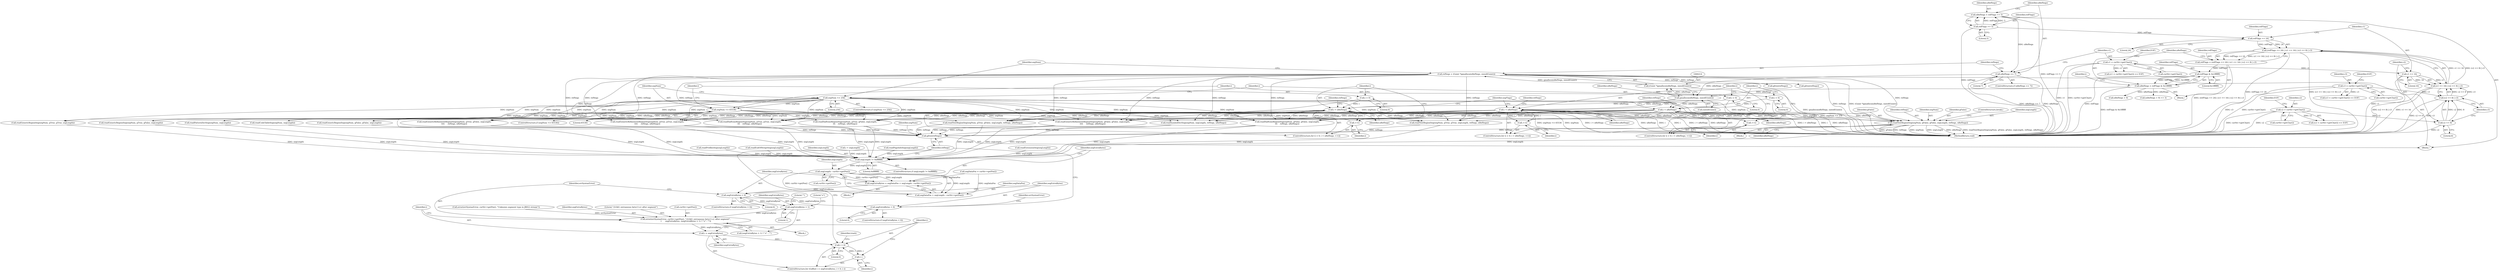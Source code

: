 digraph "0_poppler_58e04a08afee39370283c494ee2e4e392fd3b684@API" {
"1000360" [label="(Call,readTextRegionSeg(segNum, gFalse, gFalse, segLength, refSegs, nRefSegs))"];
"1000220" [label="(Call,segNum <= 256)"];
"1000245" [label="(Call,segNum <= 65536)"];
"1000211" [label="(Call,refSegs = (Guint *)gmallocn(nRefSegs, sizeof(Guint)))"];
"1000213" [label="(Call,(Guint *)gmallocn(nRefSegs, sizeof(Guint)))"];
"1000215" [label="(Call,gmallocn(nRefSegs, sizeof(Guint)))"];
"1000145" [label="(Call,nRefSegs == 7)"];
"1000139" [label="(Call,nRefSegs = refFlags >> 5)"];
"1000141" [label="(Call,refFlags >> 5)"];
"1000184" [label="(Call,nRefSegs = refFlags & 0x1fffffff)"];
"1000186" [label="(Call,refFlags & 0x1fffffff)"];
"1000169" [label="(Call,refFlags = (refFlags << 24) | (c1 << 16) | (c2 << 8) | c3)"];
"1000171" [label="(Call,(refFlags << 24) | (c1 << 16) | (c2 << 8) | c3)"];
"1000172" [label="(Call,refFlags << 24)"];
"1000175" [label="(Call,(c1 << 16) | (c2 << 8) | c3)"];
"1000176" [label="(Call,c1 << 16)"];
"1000152" [label="(Call,c1 = curStr->getChar())"];
"1000179" [label="(Call,(c2 << 8) | c3)"];
"1000180" [label="(Call,c2 << 8)"];
"1000158" [label="(Call,c2 = curStr->getChar())"];
"1000163" [label="(Call,c3 = curStr->getChar())"];
"1000253" [label="(Call,i < nRefSegs)"];
"1000250" [label="(Call,i = 0)"];
"1000256" [label="(Call,++i)"];
"1000274" [label="(Call,i < nRefSegs)"];
"1000277" [label="(Call,++i)"];
"1000271" [label="(Call,i = 0)"];
"1000228" [label="(Call,i < nRefSegs)"];
"1000225" [label="(Call,i = 0)"];
"1000231" [label="(Call,++i)"];
"1000512" [label="(Call,segLength != 0xffffffff)"];
"1000521" [label="(Call,segLength - curStr->getPos())"];
"1000517" [label="(Call,segExtraBytes = segDataPos + segLength - curStr->getPos())"];
"1000525" [label="(Call,segExtraBytes > 0)"];
"1000535" [label="(Call,segExtraBytes > 1)"];
"1000529" [label="(Call,error(errSyntaxError, curStr->getPos(), \"{0:lld} extraneous byte{1:s} after segment\",\n \t      segExtraBytes, (segExtraBytes > 1) ? \"s\" : \"\"))"];
"1000543" [label="(Call,i = segExtraBytes)"];
"1000546" [label="(Call,i > 0)"];
"1000549" [label="(Call,i--)"];
"1000557" [label="(Call,segExtraBytes < 0)"];
"1000519" [label="(Call,segDataPos + segLength - curStr->getPos())"];
"1000565" [label="(Call,gfree(refSegs))"];
"1000351" [label="(Call,readSymbolDictSeg(segNum, segLength, refSegs, nRefSegs))"];
"1000227" [label="(Literal,0)"];
"1000419" [label="(Call,readGenericRegionSeg(segNum, gFalse, gFalse, segLength))"];
"1000433" [label="(Call,readGenericRegionSeg(segNum, gTrue, gTrue, segLength))"];
"1000171" [label="(Call,(refFlags << 24) | (c1 << 16) | (c2 << 8) | c3)"];
"1000141" [label="(Call,refFlags >> 5)"];
"1000365" [label="(Identifier,refSegs)"];
"1000160" [label="(Call,curStr->getChar())"];
"1000162" [label="(Call,(c3 = curStr->getChar()) == EOF)"];
"1000387" [label="(Call,readPatternDictSeg(segNum, segLength))"];
"1000401" [label="(Call,readHalftoneRegionSeg(segNum, gTrue, gFalse, segLength,\n\t\t\t    refSegs, nRefSegs))"];
"1000277" [label="(Call,++i)"];
"1000184" [label="(Call,nRefSegs = refFlags & 0x1fffffff)"];
"1000165" [label="(Call,curStr->getChar())"];
"1000518" [label="(Identifier,segExtraBytes)"];
"1000550" [label="(Identifier,i)"];
"1000440" [label="(Call,readGenericRefinementRegionSeg(segNum, gFalse, gFalse, segLength,\n\t\t\t\t     refSegs, nRefSegs))"];
"1000152" [label="(Call,c1 = curStr->getChar())"];
"1000254" [label="(Identifier,i)"];
"1000532" [label="(Literal,\"{0:lld} extraneous byte{1:s} after segment\")"];
"1000479" [label="(Call,readCodeTableSeg(segNum, segLength))"];
"1000212" [label="(Identifier,refSegs)"];
"1000157" [label="(Call,(c2 = curStr->getChar()) == EOF)"];
"1000537" [label="(Literal,1)"];
"1000541" [label="(ControlStructure,for (Goffset i = segExtraBytes; i > 0; i--))"];
"1000139" [label="(Call,nRefSegs = refFlags >> 5)"];
"1000566" [label="(Identifier,refSegs)"];
"1000159" [label="(Identifier,c2)"];
"1000272" [label="(Identifier,i)"];
"1000255" [label="(Identifier,nRefSegs)"];
"1000186" [label="(Call,refFlags & 0x1fffffff)"];
"1000528" [label="(Block,)"];
"1000531" [label="(Call,curStr->getPos())"];
"1000523" [label="(Call,curStr->getPos())"];
"1000188" [label="(Literal,0x1fffffff)"];
"1000221" [label="(Identifier,segNum)"];
"1000187" [label="(Identifier,refFlags)"];
"1000183" [label="(Identifier,c3)"];
"1000517" [label="(Call,segExtraBytes = segDataPos + segLength - curStr->getPos())"];
"1000545" [label="(Identifier,segExtraBytes)"];
"1000225" [label="(Call,i = 0)"];
"1000538" [label="(Literal,\"s\")"];
"1000475" [label="(Call,readProfilesSeg(segLength))"];
"1000471" [label="(Call,readEndOfStripeSeg(segLength))"];
"1000527" [label="(Literal,0)"];
"1000140" [label="(Identifier,nRefSegs)"];
"1000172" [label="(Call,refFlags << 24)"];
"1000154" [label="(Call,curStr->getChar())"];
"1000215" [label="(Call,gmallocn(nRefSegs, sizeof(Guint)))"];
"1000556" [label="(ControlStructure,if (segExtraBytes < 0))"];
"1000244" [label="(ControlStructure,if (segNum <= 65536))"];
"1000251" [label="(Identifier,i)"];
"1000573" [label="(Call,gfree(refSegs))"];
"1000181" [label="(Identifier,c2)"];
"1000217" [label="(Call,sizeof(Guint))"];
"1000274" [label="(Call,i < nRefSegs)"];
"1000174" [label="(Literal,24)"];
"1000361" [label="(Identifier,segNum)"];
"1000176" [label="(Call,c1 << 16)"];
"1000362" [label="(Identifier,gFalse)"];
"1000147" [label="(Literal,7)"];
"1000146" [label="(Identifier,nRefSegs)"];
"1000273" [label="(Literal,0)"];
"1000536" [label="(Identifier,segExtraBytes)"];
"1000213" [label="(Call,(Guint *)gmallocn(nRefSegs, sizeof(Guint)))"];
"1000449" [label="(Call,readGenericRefinementRegionSeg(segNum, gTrue, gFalse, segLength,\n\t\t\t\t     refSegs, nRefSegs))"];
"1000525" [label="(Call,segExtraBytes > 0)"];
"1000224" [label="(ControlStructure,for (i = 0; i < nRefSegs; ++i))"];
"1000543" [label="(Call,i = segExtraBytes)"];
"1000175" [label="(Call,(c1 << 16) | (c2 << 8) | c3)"];
"1000513" [label="(Identifier,segLength)"];
"1000178" [label="(Literal,16)"];
"1000548" [label="(Literal,0)"];
"1000529" [label="(Call,error(errSyntaxError, curStr->getPos(), \"{0:lld} extraneous byte{1:s} after segment\",\n \t      segExtraBytes, (segExtraBytes > 1) ? \"s\" : \"\"))"];
"1000228" [label="(Call,i < nRefSegs)"];
"1000270" [label="(ControlStructure,for (i = 0; i < nRefSegs; ++i))"];
"1000275" [label="(Identifier,i)"];
"1000544" [label="(Identifier,i)"];
"1000535" [label="(Call,segExtraBytes > 1)"];
"1000367" [label="(ControlStructure,break;)"];
"1000170" [label="(Identifier,refFlags)"];
"1000161" [label="(Identifier,EOF)"];
"1000143" [label="(Literal,5)"];
"1000360" [label="(Call,readTextRegionSeg(segNum, gFalse, gFalse, segLength, refSegs, nRefSegs))"];
"1000521" [label="(Call,segLength - curStr->getPos())"];
"1000526" [label="(Identifier,segExtraBytes)"];
"1000166" [label="(Identifier,EOF)"];
"1000496" [label="(Call,i < segLength)"];
"1000520" [label="(Identifier,segDataPos)"];
"1000546" [label="(Call,i > 0)"];
"1000522" [label="(Identifier,segLength)"];
"1000173" [label="(Identifier,refFlags)"];
"1000222" [label="(Literal,256)"];
"1000511" [label="(ControlStructure,if (segLength != 0xffffffff))"];
"1000169" [label="(Call,refFlags = (refFlags << 24) | (c1 << 16) | (c2 << 8) | c3)"];
"1000515" [label="(Block,)"];
"1000558" [label="(Identifier,segExtraBytes)"];
"1000196" [label="(Call,nRefSegs + 9)"];
"1000514" [label="(Literal,0xffffffff)"];
"1000559" [label="(Literal,0)"];
"1000144" [label="(ControlStructure,if (nRefSegs == 7))"];
"1000488" [label="(Call,error(errSyntaxError, curStr->getPos(), \"Unknown segment type in JBIG2 stream\"))"];
"1000347" [label="(Block,)"];
"1000554" [label="(Identifier,trash)"];
"1000458" [label="(Call,readGenericRefinementRegionSeg(segNum, gTrue, gTrue, segLength,\n\t\t\t\t     refSegs, nRefSegs))"];
"1000580" [label="(MethodReturn,void)"];
"1000252" [label="(Literal,0)"];
"1000151" [label="(Call,(c1 = curStr->getChar()) == EOF)"];
"1000153" [label="(Identifier,c1)"];
"1000219" [label="(ControlStructure,if (segNum <= 256))"];
"1000164" [label="(Identifier,c3)"];
"1000364" [label="(Identifier,segLength)"];
"1000229" [label="(Identifier,i)"];
"1000177" [label="(Identifier,c1)"];
"1000195" [label="(Call,(nRefSegs + 9) >> 3)"];
"1000231" [label="(Call,++i)"];
"1000512" [label="(Call,segLength != 0xffffffff)"];
"1000182" [label="(Literal,8)"];
"1000257" [label="(Identifier,i)"];
"1000557" [label="(Call,segExtraBytes < 0)"];
"1000245" [label="(Call,segNum <= 65536)"];
"1000533" [label="(Identifier,segExtraBytes)"];
"1000249" [label="(ControlStructure,for (i = 0; i < nRefSegs; ++i))"];
"1000363" [label="(Identifier,gFalse)"];
"1000562" [label="(Identifier,errSyntaxError)"];
"1000148" [label="(Block,)"];
"1000278" [label="(Identifier,i)"];
"1000549" [label="(Call,i--)"];
"1000179" [label="(Call,(c2 << 8) | c3)"];
"1000524" [label="(ControlStructure,if (segExtraBytes > 0))"];
"1000256" [label="(Call,++i)"];
"1000271" [label="(Call,i = 0)"];
"1000226" [label="(Identifier,i)"];
"1000246" [label="(Identifier,segNum)"];
"1000145" [label="(Call,nRefSegs == 7)"];
"1000530" [label="(Identifier,errSyntaxError)"];
"1000142" [label="(Identifier,refFlags)"];
"1000369" [label="(Call,readTextRegionSeg(segNum, gTrue, gFalse, segLength, refSegs, nRefSegs))"];
"1000285" [label="(Identifier,refSegs)"];
"1000185" [label="(Identifier,nRefSegs)"];
"1000539" [label="(Literal,\"\")"];
"1000250" [label="(Call,i = 0)"];
"1000211" [label="(Call,refSegs = (Guint *)gmallocn(nRefSegs, sizeof(Guint)))"];
"1000467" [label="(Call,readPageInfoSeg(segLength))"];
"1000253" [label="(Call,i < nRefSegs)"];
"1000291" [label="(Identifier,segFlags)"];
"1000519" [label="(Call,segDataPos + segLength - curStr->getPos())"];
"1000317" [label="(Call,segDataPos = curStr->getPos())"];
"1000180" [label="(Call,c2 << 8)"];
"1000276" [label="(Identifier,nRefSegs)"];
"1000232" [label="(Identifier,i)"];
"1000118" [label="(Identifier,segNum)"];
"1000119" [label="(Block,)"];
"1000392" [label="(Call,readHalftoneRegionSeg(segNum, gFalse, gFalse, segLength,\n\t\t\t    refSegs, nRefSegs))"];
"1000410" [label="(Call,readHalftoneRegionSeg(segNum, gTrue, gTrue, segLength,\n\t\t\t    refSegs, nRefSegs))"];
"1000216" [label="(Identifier,nRefSegs)"];
"1000163" [label="(Call,c3 = curStr->getChar())"];
"1000264" [label="(Identifier,refSegs)"];
"1000565" [label="(Call,gfree(refSegs))"];
"1000191" [label="(Identifier,i)"];
"1000534" [label="(Call,(segExtraBytes > 1) ? \"s\" : \"\")"];
"1000378" [label="(Call,readTextRegionSeg(segNum, gTrue, gTrue, segLength, refSegs, nRefSegs))"];
"1000484" [label="(Call,readExtensionSeg(segLength))"];
"1000247" [label="(Literal,65536)"];
"1000547" [label="(Identifier,i)"];
"1000155" [label="(Identifier,EOF)"];
"1000426" [label="(Call,readGenericRegionSeg(segNum, gTrue, gFalse, segLength))"];
"1000220" [label="(Call,segNum <= 256)"];
"1000158" [label="(Call,c2 = curStr->getChar())"];
"1000230" [label="(Identifier,nRefSegs)"];
"1000366" [label="(Identifier,nRefSegs)"];
"1000239" [label="(Identifier,refSegs)"];
"1000569" [label="(Call,gfree(refSegs))"];
"1000360" -> "1000347"  [label="AST: "];
"1000360" -> "1000366"  [label="CFG: "];
"1000361" -> "1000360"  [label="AST: "];
"1000362" -> "1000360"  [label="AST: "];
"1000363" -> "1000360"  [label="AST: "];
"1000364" -> "1000360"  [label="AST: "];
"1000365" -> "1000360"  [label="AST: "];
"1000366" -> "1000360"  [label="AST: "];
"1000367" -> "1000360"  [label="CFG: "];
"1000360" -> "1000580"  [label="DDG: refSegs"];
"1000360" -> "1000580"  [label="DDG: segNum"];
"1000360" -> "1000580"  [label="DDG: segLength"];
"1000360" -> "1000580"  [label="DDG: nRefSegs"];
"1000360" -> "1000580"  [label="DDG: readTextRegionSeg(segNum, gFalse, gFalse, segLength, refSegs, nRefSegs)"];
"1000360" -> "1000580"  [label="DDG: gFalse"];
"1000220" -> "1000360"  [label="DDG: segNum"];
"1000245" -> "1000360"  [label="DDG: segNum"];
"1000211" -> "1000360"  [label="DDG: refSegs"];
"1000253" -> "1000360"  [label="DDG: nRefSegs"];
"1000274" -> "1000360"  [label="DDG: nRefSegs"];
"1000228" -> "1000360"  [label="DDG: nRefSegs"];
"1000360" -> "1000512"  [label="DDG: segLength"];
"1000360" -> "1000565"  [label="DDG: refSegs"];
"1000220" -> "1000219"  [label="AST: "];
"1000220" -> "1000222"  [label="CFG: "];
"1000221" -> "1000220"  [label="AST: "];
"1000222" -> "1000220"  [label="AST: "];
"1000226" -> "1000220"  [label="CFG: "];
"1000246" -> "1000220"  [label="CFG: "];
"1000220" -> "1000580"  [label="DDG: segNum"];
"1000220" -> "1000580"  [label="DDG: segNum <= 256"];
"1000220" -> "1000245"  [label="DDG: segNum"];
"1000220" -> "1000351"  [label="DDG: segNum"];
"1000220" -> "1000369"  [label="DDG: segNum"];
"1000220" -> "1000378"  [label="DDG: segNum"];
"1000220" -> "1000387"  [label="DDG: segNum"];
"1000220" -> "1000392"  [label="DDG: segNum"];
"1000220" -> "1000401"  [label="DDG: segNum"];
"1000220" -> "1000410"  [label="DDG: segNum"];
"1000220" -> "1000419"  [label="DDG: segNum"];
"1000220" -> "1000426"  [label="DDG: segNum"];
"1000220" -> "1000433"  [label="DDG: segNum"];
"1000220" -> "1000440"  [label="DDG: segNum"];
"1000220" -> "1000449"  [label="DDG: segNum"];
"1000220" -> "1000458"  [label="DDG: segNum"];
"1000220" -> "1000479"  [label="DDG: segNum"];
"1000245" -> "1000244"  [label="AST: "];
"1000245" -> "1000247"  [label="CFG: "];
"1000246" -> "1000245"  [label="AST: "];
"1000247" -> "1000245"  [label="AST: "];
"1000251" -> "1000245"  [label="CFG: "];
"1000272" -> "1000245"  [label="CFG: "];
"1000245" -> "1000580"  [label="DDG: segNum <= 65536"];
"1000245" -> "1000580"  [label="DDG: segNum"];
"1000245" -> "1000351"  [label="DDG: segNum"];
"1000245" -> "1000369"  [label="DDG: segNum"];
"1000245" -> "1000378"  [label="DDG: segNum"];
"1000245" -> "1000387"  [label="DDG: segNum"];
"1000245" -> "1000392"  [label="DDG: segNum"];
"1000245" -> "1000401"  [label="DDG: segNum"];
"1000245" -> "1000410"  [label="DDG: segNum"];
"1000245" -> "1000419"  [label="DDG: segNum"];
"1000245" -> "1000426"  [label="DDG: segNum"];
"1000245" -> "1000433"  [label="DDG: segNum"];
"1000245" -> "1000440"  [label="DDG: segNum"];
"1000245" -> "1000449"  [label="DDG: segNum"];
"1000245" -> "1000458"  [label="DDG: segNum"];
"1000245" -> "1000479"  [label="DDG: segNum"];
"1000211" -> "1000119"  [label="AST: "];
"1000211" -> "1000213"  [label="CFG: "];
"1000212" -> "1000211"  [label="AST: "];
"1000213" -> "1000211"  [label="AST: "];
"1000221" -> "1000211"  [label="CFG: "];
"1000211" -> "1000580"  [label="DDG: refSegs"];
"1000211" -> "1000580"  [label="DDG: (Guint *)gmallocn(nRefSegs, sizeof(Guint))"];
"1000213" -> "1000211"  [label="DDG: gmallocn(nRefSegs, sizeof(Guint))"];
"1000211" -> "1000351"  [label="DDG: refSegs"];
"1000211" -> "1000369"  [label="DDG: refSegs"];
"1000211" -> "1000378"  [label="DDG: refSegs"];
"1000211" -> "1000392"  [label="DDG: refSegs"];
"1000211" -> "1000401"  [label="DDG: refSegs"];
"1000211" -> "1000410"  [label="DDG: refSegs"];
"1000211" -> "1000440"  [label="DDG: refSegs"];
"1000211" -> "1000449"  [label="DDG: refSegs"];
"1000211" -> "1000458"  [label="DDG: refSegs"];
"1000211" -> "1000565"  [label="DDG: refSegs"];
"1000211" -> "1000569"  [label="DDG: refSegs"];
"1000211" -> "1000573"  [label="DDG: refSegs"];
"1000213" -> "1000215"  [label="CFG: "];
"1000214" -> "1000213"  [label="AST: "];
"1000215" -> "1000213"  [label="AST: "];
"1000213" -> "1000580"  [label="DDG: gmallocn(nRefSegs, sizeof(Guint))"];
"1000215" -> "1000213"  [label="DDG: nRefSegs"];
"1000215" -> "1000217"  [label="CFG: "];
"1000216" -> "1000215"  [label="AST: "];
"1000217" -> "1000215"  [label="AST: "];
"1000145" -> "1000215"  [label="DDG: nRefSegs"];
"1000184" -> "1000215"  [label="DDG: nRefSegs"];
"1000215" -> "1000228"  [label="DDG: nRefSegs"];
"1000215" -> "1000253"  [label="DDG: nRefSegs"];
"1000215" -> "1000274"  [label="DDG: nRefSegs"];
"1000145" -> "1000144"  [label="AST: "];
"1000145" -> "1000147"  [label="CFG: "];
"1000146" -> "1000145"  [label="AST: "];
"1000147" -> "1000145"  [label="AST: "];
"1000153" -> "1000145"  [label="CFG: "];
"1000212" -> "1000145"  [label="CFG: "];
"1000145" -> "1000580"  [label="DDG: nRefSegs == 7"];
"1000145" -> "1000580"  [label="DDG: nRefSegs"];
"1000139" -> "1000145"  [label="DDG: nRefSegs"];
"1000139" -> "1000119"  [label="AST: "];
"1000139" -> "1000141"  [label="CFG: "];
"1000140" -> "1000139"  [label="AST: "];
"1000141" -> "1000139"  [label="AST: "];
"1000146" -> "1000139"  [label="CFG: "];
"1000139" -> "1000580"  [label="DDG: refFlags >> 5"];
"1000141" -> "1000139"  [label="DDG: refFlags"];
"1000141" -> "1000139"  [label="DDG: 5"];
"1000141" -> "1000143"  [label="CFG: "];
"1000142" -> "1000141"  [label="AST: "];
"1000143" -> "1000141"  [label="AST: "];
"1000141" -> "1000580"  [label="DDG: refFlags"];
"1000141" -> "1000172"  [label="DDG: refFlags"];
"1000184" -> "1000148"  [label="AST: "];
"1000184" -> "1000186"  [label="CFG: "];
"1000185" -> "1000184"  [label="AST: "];
"1000186" -> "1000184"  [label="AST: "];
"1000191" -> "1000184"  [label="CFG: "];
"1000184" -> "1000580"  [label="DDG: refFlags & 0x1fffffff"];
"1000186" -> "1000184"  [label="DDG: refFlags"];
"1000186" -> "1000184"  [label="DDG: 0x1fffffff"];
"1000184" -> "1000195"  [label="DDG: nRefSegs"];
"1000184" -> "1000196"  [label="DDG: nRefSegs"];
"1000186" -> "1000188"  [label="CFG: "];
"1000187" -> "1000186"  [label="AST: "];
"1000188" -> "1000186"  [label="AST: "];
"1000186" -> "1000580"  [label="DDG: refFlags"];
"1000169" -> "1000186"  [label="DDG: refFlags"];
"1000169" -> "1000148"  [label="AST: "];
"1000169" -> "1000171"  [label="CFG: "];
"1000170" -> "1000169"  [label="AST: "];
"1000171" -> "1000169"  [label="AST: "];
"1000185" -> "1000169"  [label="CFG: "];
"1000169" -> "1000580"  [label="DDG: (refFlags << 24) | (c1 << 16) | (c2 << 8) | c3"];
"1000171" -> "1000169"  [label="DDG: refFlags << 24"];
"1000171" -> "1000169"  [label="DDG: (c1 << 16) | (c2 << 8) | c3"];
"1000171" -> "1000175"  [label="CFG: "];
"1000172" -> "1000171"  [label="AST: "];
"1000175" -> "1000171"  [label="AST: "];
"1000171" -> "1000580"  [label="DDG: refFlags << 24"];
"1000171" -> "1000580"  [label="DDG: (c1 << 16) | (c2 << 8) | c3"];
"1000172" -> "1000171"  [label="DDG: refFlags"];
"1000172" -> "1000171"  [label="DDG: 24"];
"1000175" -> "1000171"  [label="DDG: c1 << 16"];
"1000175" -> "1000171"  [label="DDG: (c2 << 8) | c3"];
"1000172" -> "1000174"  [label="CFG: "];
"1000173" -> "1000172"  [label="AST: "];
"1000174" -> "1000172"  [label="AST: "];
"1000177" -> "1000172"  [label="CFG: "];
"1000175" -> "1000179"  [label="CFG: "];
"1000176" -> "1000175"  [label="AST: "];
"1000179" -> "1000175"  [label="AST: "];
"1000175" -> "1000580"  [label="DDG: (c2 << 8) | c3"];
"1000175" -> "1000580"  [label="DDG: c1 << 16"];
"1000176" -> "1000175"  [label="DDG: c1"];
"1000176" -> "1000175"  [label="DDG: 16"];
"1000179" -> "1000175"  [label="DDG: c2 << 8"];
"1000179" -> "1000175"  [label="DDG: c3"];
"1000176" -> "1000178"  [label="CFG: "];
"1000177" -> "1000176"  [label="AST: "];
"1000178" -> "1000176"  [label="AST: "];
"1000181" -> "1000176"  [label="CFG: "];
"1000176" -> "1000580"  [label="DDG: c1"];
"1000152" -> "1000176"  [label="DDG: c1"];
"1000152" -> "1000151"  [label="AST: "];
"1000152" -> "1000154"  [label="CFG: "];
"1000153" -> "1000152"  [label="AST: "];
"1000154" -> "1000152"  [label="AST: "];
"1000155" -> "1000152"  [label="CFG: "];
"1000152" -> "1000580"  [label="DDG: c1"];
"1000152" -> "1000580"  [label="DDG: curStr->getChar()"];
"1000152" -> "1000151"  [label="DDG: c1"];
"1000179" -> "1000183"  [label="CFG: "];
"1000180" -> "1000179"  [label="AST: "];
"1000183" -> "1000179"  [label="AST: "];
"1000179" -> "1000580"  [label="DDG: c2 << 8"];
"1000179" -> "1000580"  [label="DDG: c3"];
"1000180" -> "1000179"  [label="DDG: c2"];
"1000180" -> "1000179"  [label="DDG: 8"];
"1000163" -> "1000179"  [label="DDG: c3"];
"1000180" -> "1000182"  [label="CFG: "];
"1000181" -> "1000180"  [label="AST: "];
"1000182" -> "1000180"  [label="AST: "];
"1000183" -> "1000180"  [label="CFG: "];
"1000180" -> "1000580"  [label="DDG: c2"];
"1000158" -> "1000180"  [label="DDG: c2"];
"1000158" -> "1000157"  [label="AST: "];
"1000158" -> "1000160"  [label="CFG: "];
"1000159" -> "1000158"  [label="AST: "];
"1000160" -> "1000158"  [label="AST: "];
"1000161" -> "1000158"  [label="CFG: "];
"1000158" -> "1000580"  [label="DDG: c2"];
"1000158" -> "1000580"  [label="DDG: curStr->getChar()"];
"1000158" -> "1000157"  [label="DDG: c2"];
"1000163" -> "1000162"  [label="AST: "];
"1000163" -> "1000165"  [label="CFG: "];
"1000164" -> "1000163"  [label="AST: "];
"1000165" -> "1000163"  [label="AST: "];
"1000166" -> "1000163"  [label="CFG: "];
"1000163" -> "1000580"  [label="DDG: c3"];
"1000163" -> "1000580"  [label="DDG: curStr->getChar()"];
"1000163" -> "1000162"  [label="DDG: c3"];
"1000253" -> "1000249"  [label="AST: "];
"1000253" -> "1000255"  [label="CFG: "];
"1000254" -> "1000253"  [label="AST: "];
"1000255" -> "1000253"  [label="AST: "];
"1000264" -> "1000253"  [label="CFG: "];
"1000291" -> "1000253"  [label="CFG: "];
"1000253" -> "1000580"  [label="DDG: i < nRefSegs"];
"1000253" -> "1000580"  [label="DDG: nRefSegs"];
"1000253" -> "1000580"  [label="DDG: i"];
"1000250" -> "1000253"  [label="DDG: i"];
"1000256" -> "1000253"  [label="DDG: i"];
"1000253" -> "1000256"  [label="DDG: i"];
"1000253" -> "1000351"  [label="DDG: nRefSegs"];
"1000253" -> "1000369"  [label="DDG: nRefSegs"];
"1000253" -> "1000378"  [label="DDG: nRefSegs"];
"1000253" -> "1000392"  [label="DDG: nRefSegs"];
"1000253" -> "1000401"  [label="DDG: nRefSegs"];
"1000253" -> "1000410"  [label="DDG: nRefSegs"];
"1000253" -> "1000440"  [label="DDG: nRefSegs"];
"1000253" -> "1000449"  [label="DDG: nRefSegs"];
"1000253" -> "1000458"  [label="DDG: nRefSegs"];
"1000250" -> "1000249"  [label="AST: "];
"1000250" -> "1000252"  [label="CFG: "];
"1000251" -> "1000250"  [label="AST: "];
"1000252" -> "1000250"  [label="AST: "];
"1000254" -> "1000250"  [label="CFG: "];
"1000256" -> "1000249"  [label="AST: "];
"1000256" -> "1000257"  [label="CFG: "];
"1000257" -> "1000256"  [label="AST: "];
"1000254" -> "1000256"  [label="CFG: "];
"1000274" -> "1000270"  [label="AST: "];
"1000274" -> "1000276"  [label="CFG: "];
"1000275" -> "1000274"  [label="AST: "];
"1000276" -> "1000274"  [label="AST: "];
"1000285" -> "1000274"  [label="CFG: "];
"1000291" -> "1000274"  [label="CFG: "];
"1000274" -> "1000580"  [label="DDG: i"];
"1000274" -> "1000580"  [label="DDG: i < nRefSegs"];
"1000274" -> "1000580"  [label="DDG: nRefSegs"];
"1000277" -> "1000274"  [label="DDG: i"];
"1000271" -> "1000274"  [label="DDG: i"];
"1000274" -> "1000277"  [label="DDG: i"];
"1000274" -> "1000351"  [label="DDG: nRefSegs"];
"1000274" -> "1000369"  [label="DDG: nRefSegs"];
"1000274" -> "1000378"  [label="DDG: nRefSegs"];
"1000274" -> "1000392"  [label="DDG: nRefSegs"];
"1000274" -> "1000401"  [label="DDG: nRefSegs"];
"1000274" -> "1000410"  [label="DDG: nRefSegs"];
"1000274" -> "1000440"  [label="DDG: nRefSegs"];
"1000274" -> "1000449"  [label="DDG: nRefSegs"];
"1000274" -> "1000458"  [label="DDG: nRefSegs"];
"1000277" -> "1000270"  [label="AST: "];
"1000277" -> "1000278"  [label="CFG: "];
"1000278" -> "1000277"  [label="AST: "];
"1000275" -> "1000277"  [label="CFG: "];
"1000271" -> "1000270"  [label="AST: "];
"1000271" -> "1000273"  [label="CFG: "];
"1000272" -> "1000271"  [label="AST: "];
"1000273" -> "1000271"  [label="AST: "];
"1000275" -> "1000271"  [label="CFG: "];
"1000228" -> "1000224"  [label="AST: "];
"1000228" -> "1000230"  [label="CFG: "];
"1000229" -> "1000228"  [label="AST: "];
"1000230" -> "1000228"  [label="AST: "];
"1000239" -> "1000228"  [label="CFG: "];
"1000291" -> "1000228"  [label="CFG: "];
"1000228" -> "1000580"  [label="DDG: i < nRefSegs"];
"1000228" -> "1000580"  [label="DDG: i"];
"1000228" -> "1000580"  [label="DDG: nRefSegs"];
"1000225" -> "1000228"  [label="DDG: i"];
"1000231" -> "1000228"  [label="DDG: i"];
"1000228" -> "1000231"  [label="DDG: i"];
"1000228" -> "1000351"  [label="DDG: nRefSegs"];
"1000228" -> "1000369"  [label="DDG: nRefSegs"];
"1000228" -> "1000378"  [label="DDG: nRefSegs"];
"1000228" -> "1000392"  [label="DDG: nRefSegs"];
"1000228" -> "1000401"  [label="DDG: nRefSegs"];
"1000228" -> "1000410"  [label="DDG: nRefSegs"];
"1000228" -> "1000440"  [label="DDG: nRefSegs"];
"1000228" -> "1000449"  [label="DDG: nRefSegs"];
"1000228" -> "1000458"  [label="DDG: nRefSegs"];
"1000225" -> "1000224"  [label="AST: "];
"1000225" -> "1000227"  [label="CFG: "];
"1000226" -> "1000225"  [label="AST: "];
"1000227" -> "1000225"  [label="AST: "];
"1000229" -> "1000225"  [label="CFG: "];
"1000231" -> "1000224"  [label="AST: "];
"1000231" -> "1000232"  [label="CFG: "];
"1000232" -> "1000231"  [label="AST: "];
"1000229" -> "1000231"  [label="CFG: "];
"1000512" -> "1000511"  [label="AST: "];
"1000512" -> "1000514"  [label="CFG: "];
"1000513" -> "1000512"  [label="AST: "];
"1000514" -> "1000512"  [label="AST: "];
"1000518" -> "1000512"  [label="CFG: "];
"1000566" -> "1000512"  [label="CFG: "];
"1000392" -> "1000512"  [label="DDG: segLength"];
"1000401" -> "1000512"  [label="DDG: segLength"];
"1000467" -> "1000512"  [label="DDG: segLength"];
"1000351" -> "1000512"  [label="DDG: segLength"];
"1000419" -> "1000512"  [label="DDG: segLength"];
"1000369" -> "1000512"  [label="DDG: segLength"];
"1000449" -> "1000512"  [label="DDG: segLength"];
"1000378" -> "1000512"  [label="DDG: segLength"];
"1000458" -> "1000512"  [label="DDG: segLength"];
"1000479" -> "1000512"  [label="DDG: segLength"];
"1000426" -> "1000512"  [label="DDG: segLength"];
"1000433" -> "1000512"  [label="DDG: segLength"];
"1000387" -> "1000512"  [label="DDG: segLength"];
"1000496" -> "1000512"  [label="DDG: segLength"];
"1000471" -> "1000512"  [label="DDG: segLength"];
"1000410" -> "1000512"  [label="DDG: segLength"];
"1000475" -> "1000512"  [label="DDG: segLength"];
"1000484" -> "1000512"  [label="DDG: segLength"];
"1000440" -> "1000512"  [label="DDG: segLength"];
"1000512" -> "1000521"  [label="DDG: segLength"];
"1000521" -> "1000519"  [label="AST: "];
"1000521" -> "1000523"  [label="CFG: "];
"1000522" -> "1000521"  [label="AST: "];
"1000523" -> "1000521"  [label="AST: "];
"1000519" -> "1000521"  [label="CFG: "];
"1000521" -> "1000517"  [label="DDG: segLength"];
"1000521" -> "1000517"  [label="DDG: curStr->getPos()"];
"1000521" -> "1000519"  [label="DDG: segLength"];
"1000521" -> "1000519"  [label="DDG: curStr->getPos()"];
"1000517" -> "1000515"  [label="AST: "];
"1000517" -> "1000519"  [label="CFG: "];
"1000518" -> "1000517"  [label="AST: "];
"1000519" -> "1000517"  [label="AST: "];
"1000526" -> "1000517"  [label="CFG: "];
"1000317" -> "1000517"  [label="DDG: segDataPos"];
"1000517" -> "1000525"  [label="DDG: segExtraBytes"];
"1000525" -> "1000524"  [label="AST: "];
"1000525" -> "1000527"  [label="CFG: "];
"1000526" -> "1000525"  [label="AST: "];
"1000527" -> "1000525"  [label="AST: "];
"1000530" -> "1000525"  [label="CFG: "];
"1000558" -> "1000525"  [label="CFG: "];
"1000525" -> "1000535"  [label="DDG: segExtraBytes"];
"1000525" -> "1000557"  [label="DDG: segExtraBytes"];
"1000535" -> "1000534"  [label="AST: "];
"1000535" -> "1000537"  [label="CFG: "];
"1000536" -> "1000535"  [label="AST: "];
"1000537" -> "1000535"  [label="AST: "];
"1000538" -> "1000535"  [label="CFG: "];
"1000539" -> "1000535"  [label="CFG: "];
"1000535" -> "1000529"  [label="DDG: segExtraBytes"];
"1000529" -> "1000528"  [label="AST: "];
"1000529" -> "1000534"  [label="CFG: "];
"1000530" -> "1000529"  [label="AST: "];
"1000531" -> "1000529"  [label="AST: "];
"1000532" -> "1000529"  [label="AST: "];
"1000533" -> "1000529"  [label="AST: "];
"1000534" -> "1000529"  [label="AST: "];
"1000544" -> "1000529"  [label="CFG: "];
"1000488" -> "1000529"  [label="DDG: errSyntaxError"];
"1000529" -> "1000543"  [label="DDG: segExtraBytes"];
"1000543" -> "1000541"  [label="AST: "];
"1000543" -> "1000545"  [label="CFG: "];
"1000544" -> "1000543"  [label="AST: "];
"1000545" -> "1000543"  [label="AST: "];
"1000547" -> "1000543"  [label="CFG: "];
"1000543" -> "1000546"  [label="DDG: i"];
"1000546" -> "1000541"  [label="AST: "];
"1000546" -> "1000548"  [label="CFG: "];
"1000547" -> "1000546"  [label="AST: "];
"1000548" -> "1000546"  [label="AST: "];
"1000554" -> "1000546"  [label="CFG: "];
"1000566" -> "1000546"  [label="CFG: "];
"1000549" -> "1000546"  [label="DDG: i"];
"1000546" -> "1000549"  [label="DDG: i"];
"1000549" -> "1000541"  [label="AST: "];
"1000549" -> "1000550"  [label="CFG: "];
"1000550" -> "1000549"  [label="AST: "];
"1000547" -> "1000549"  [label="CFG: "];
"1000557" -> "1000556"  [label="AST: "];
"1000557" -> "1000559"  [label="CFG: "];
"1000558" -> "1000557"  [label="AST: "];
"1000559" -> "1000557"  [label="AST: "];
"1000562" -> "1000557"  [label="CFG: "];
"1000566" -> "1000557"  [label="CFG: "];
"1000520" -> "1000519"  [label="AST: "];
"1000317" -> "1000519"  [label="DDG: segDataPos"];
"1000565" -> "1000119"  [label="AST: "];
"1000565" -> "1000566"  [label="CFG: "];
"1000566" -> "1000565"  [label="AST: "];
"1000118" -> "1000565"  [label="CFG: "];
"1000392" -> "1000565"  [label="DDG: refSegs"];
"1000378" -> "1000565"  [label="DDG: refSegs"];
"1000458" -> "1000565"  [label="DDG: refSegs"];
"1000440" -> "1000565"  [label="DDG: refSegs"];
"1000410" -> "1000565"  [label="DDG: refSegs"];
"1000401" -> "1000565"  [label="DDG: refSegs"];
"1000351" -> "1000565"  [label="DDG: refSegs"];
"1000369" -> "1000565"  [label="DDG: refSegs"];
"1000449" -> "1000565"  [label="DDG: refSegs"];
}
